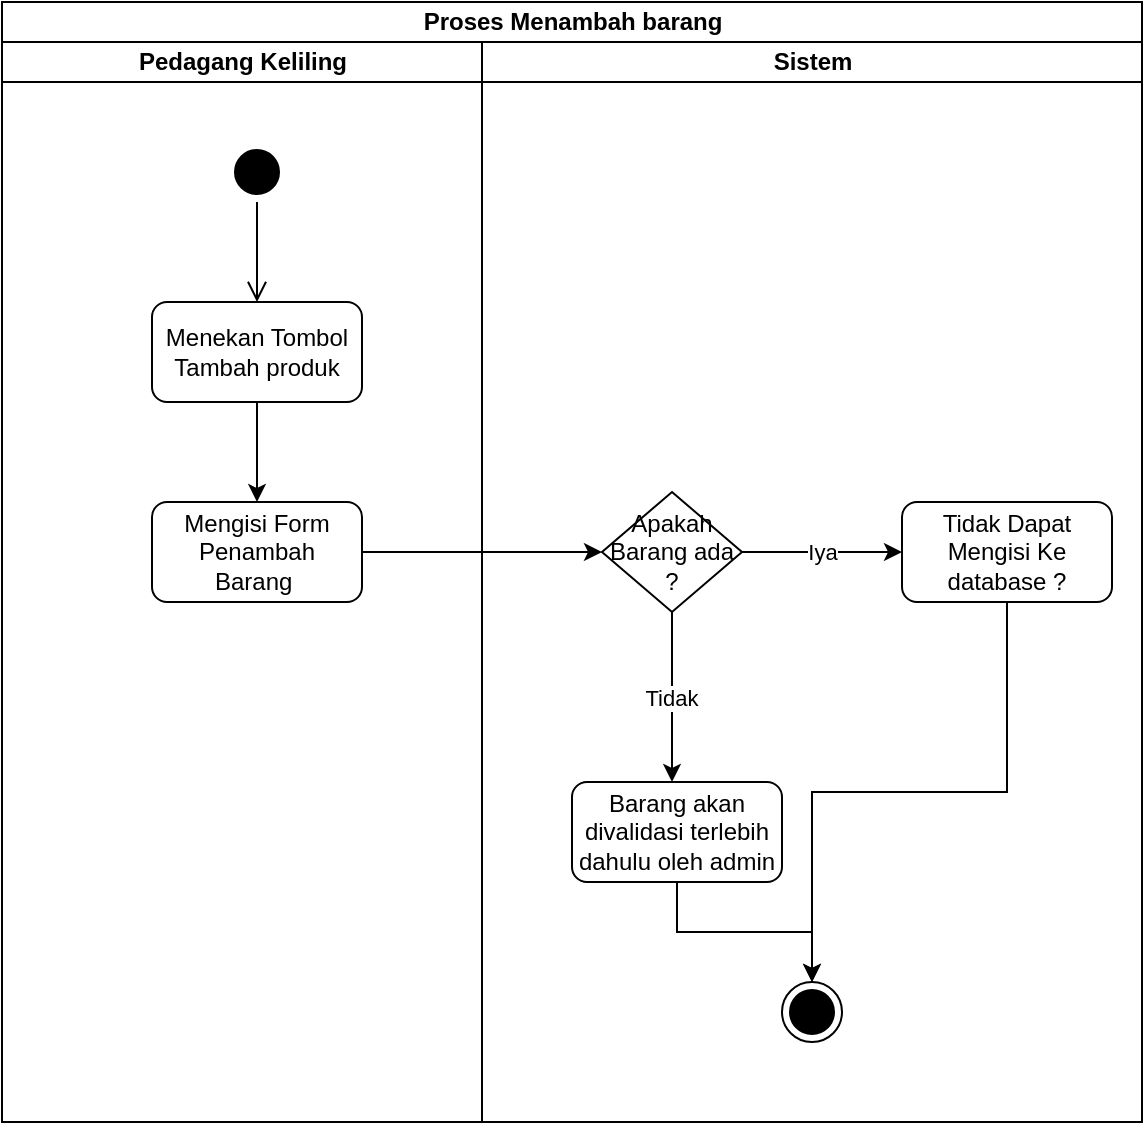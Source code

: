 <mxfile version="14.4.9" type="device"><diagram id="33qmfd7g-WNAxw9K8r7i" name="Page-1"><mxGraphModel dx="1038" dy="580" grid="1" gridSize="10" guides="1" tooltips="1" connect="1" arrows="1" fold="1" page="1" pageScale="1" pageWidth="827" pageHeight="1169" math="0" shadow="0"><root><mxCell id="0"/><mxCell id="1" parent="0"/><mxCell id="Uw5R3Gzj9bAfwIYpYAVo-1" value="Proses Menambah barang" style="swimlane;html=1;childLayout=stackLayout;resizeParent=1;resizeParentMax=0;startSize=20;" vertex="1" parent="1"><mxGeometry x="150" y="50" width="570" height="560" as="geometry"/></mxCell><mxCell id="Uw5R3Gzj9bAfwIYpYAVo-2" value="Pedagang Keliling" style="swimlane;html=1;startSize=20;" vertex="1" parent="Uw5R3Gzj9bAfwIYpYAVo-1"><mxGeometry y="20" width="240" height="540" as="geometry"/></mxCell><mxCell id="Uw5R3Gzj9bAfwIYpYAVo-12" style="edgeStyle=orthogonalEdgeStyle;rounded=0;orthogonalLoop=1;jettySize=auto;html=1;entryX=0.5;entryY=0;entryDx=0;entryDy=0;strokeColor=#000000;" edge="1" parent="Uw5R3Gzj9bAfwIYpYAVo-2" source="Uw5R3Gzj9bAfwIYpYAVo-5" target="Uw5R3Gzj9bAfwIYpYAVo-11"><mxGeometry relative="1" as="geometry"/></mxCell><mxCell id="Uw5R3Gzj9bAfwIYpYAVo-5" value="Menekan Tombol Tambah produk" style="rounded=1;whiteSpace=wrap;html=1;" vertex="1" parent="Uw5R3Gzj9bAfwIYpYAVo-2"><mxGeometry x="75" y="130" width="105" height="50" as="geometry"/></mxCell><mxCell id="Uw5R3Gzj9bAfwIYpYAVo-7" value="" style="ellipse;html=1;shape=startState;fillColor=#000000;" vertex="1" parent="Uw5R3Gzj9bAfwIYpYAVo-2"><mxGeometry x="112.5" y="50" width="30" height="30" as="geometry"/></mxCell><mxCell id="Uw5R3Gzj9bAfwIYpYAVo-11" value="Mengisi Form Penambah Barang&amp;nbsp;" style="rounded=1;whiteSpace=wrap;html=1;" vertex="1" parent="Uw5R3Gzj9bAfwIYpYAVo-2"><mxGeometry x="75" y="230" width="105" height="50" as="geometry"/></mxCell><mxCell id="Uw5R3Gzj9bAfwIYpYAVo-8" value="" style="edgeStyle=orthogonalEdgeStyle;html=1;verticalAlign=bottom;endArrow=open;endSize=8;" edge="1" source="Uw5R3Gzj9bAfwIYpYAVo-7" parent="Uw5R3Gzj9bAfwIYpYAVo-2" target="Uw5R3Gzj9bAfwIYpYAVo-5"><mxGeometry relative="1" as="geometry"><mxPoint x="200" y="140" as="targetPoint"/></mxGeometry></mxCell><mxCell id="Uw5R3Gzj9bAfwIYpYAVo-13" style="edgeStyle=orthogonalEdgeStyle;rounded=0;orthogonalLoop=1;jettySize=auto;html=1;strokeColor=#000000;" edge="1" parent="Uw5R3Gzj9bAfwIYpYAVo-1" source="Uw5R3Gzj9bAfwIYpYAVo-11" target="Uw5R3Gzj9bAfwIYpYAVo-14"><mxGeometry relative="1" as="geometry"><mxPoint x="310" y="275" as="targetPoint"/></mxGeometry></mxCell><mxCell id="Uw5R3Gzj9bAfwIYpYAVo-3" value="Sistem" style="swimlane;html=1;startSize=20;" vertex="1" parent="Uw5R3Gzj9bAfwIYpYAVo-1"><mxGeometry x="240" y="20" width="330" height="540" as="geometry"/></mxCell><mxCell id="Uw5R3Gzj9bAfwIYpYAVo-9" value="" style="ellipse;html=1;shape=endState;fillColor=#000000;" vertex="1" parent="Uw5R3Gzj9bAfwIYpYAVo-3"><mxGeometry x="150" y="470" width="30" height="30" as="geometry"/></mxCell><mxCell id="Uw5R3Gzj9bAfwIYpYAVo-18" value="Iya" style="edgeStyle=orthogonalEdgeStyle;rounded=0;orthogonalLoop=1;jettySize=auto;html=1;entryX=0;entryY=0.5;entryDx=0;entryDy=0;strokeColor=#000000;" edge="1" parent="Uw5R3Gzj9bAfwIYpYAVo-3" source="Uw5R3Gzj9bAfwIYpYAVo-14" target="Uw5R3Gzj9bAfwIYpYAVo-16"><mxGeometry relative="1" as="geometry"><Array as="points"><mxPoint x="160" y="255"/><mxPoint x="160" y="255"/></Array></mxGeometry></mxCell><mxCell id="Uw5R3Gzj9bAfwIYpYAVo-14" value="Apakah Barang ada ?" style="rhombus;whiteSpace=wrap;html=1;" vertex="1" parent="Uw5R3Gzj9bAfwIYpYAVo-3"><mxGeometry x="60" y="225" width="70" height="60" as="geometry"/></mxCell><mxCell id="Uw5R3Gzj9bAfwIYpYAVo-21" style="edgeStyle=orthogonalEdgeStyle;rounded=0;orthogonalLoop=1;jettySize=auto;html=1;entryX=0.5;entryY=0;entryDx=0;entryDy=0;strokeColor=#000000;exitX=0.5;exitY=1;exitDx=0;exitDy=0;" edge="1" parent="Uw5R3Gzj9bAfwIYpYAVo-3" source="Uw5R3Gzj9bAfwIYpYAVo-16" target="Uw5R3Gzj9bAfwIYpYAVo-9"><mxGeometry relative="1" as="geometry"/></mxCell><mxCell id="Uw5R3Gzj9bAfwIYpYAVo-16" value="Tidak Dapat Mengisi Ke database ?" style="rounded=1;whiteSpace=wrap;html=1;" vertex="1" parent="Uw5R3Gzj9bAfwIYpYAVo-3"><mxGeometry x="210" y="230" width="105" height="50" as="geometry"/></mxCell><mxCell id="Uw5R3Gzj9bAfwIYpYAVo-20" style="edgeStyle=orthogonalEdgeStyle;rounded=0;orthogonalLoop=1;jettySize=auto;html=1;strokeColor=#000000;" edge="1" parent="Uw5R3Gzj9bAfwIYpYAVo-3" source="Uw5R3Gzj9bAfwIYpYAVo-19" target="Uw5R3Gzj9bAfwIYpYAVo-9"><mxGeometry relative="1" as="geometry"/></mxCell><mxCell id="Uw5R3Gzj9bAfwIYpYAVo-19" value="Barang akan divalidasi terlebih dahulu oleh admin" style="rounded=1;whiteSpace=wrap;html=1;" vertex="1" parent="Uw5R3Gzj9bAfwIYpYAVo-3"><mxGeometry x="45" y="370" width="105" height="50" as="geometry"/></mxCell><mxCell id="Uw5R3Gzj9bAfwIYpYAVo-17" value="Tidak&amp;nbsp;" style="edgeStyle=orthogonalEdgeStyle;rounded=0;orthogonalLoop=1;jettySize=auto;html=1;strokeColor=#000000;" edge="1" parent="1" source="Uw5R3Gzj9bAfwIYpYAVo-14"><mxGeometry relative="1" as="geometry"><mxPoint x="485" y="440" as="targetPoint"/></mxGeometry></mxCell></root></mxGraphModel></diagram></mxfile>